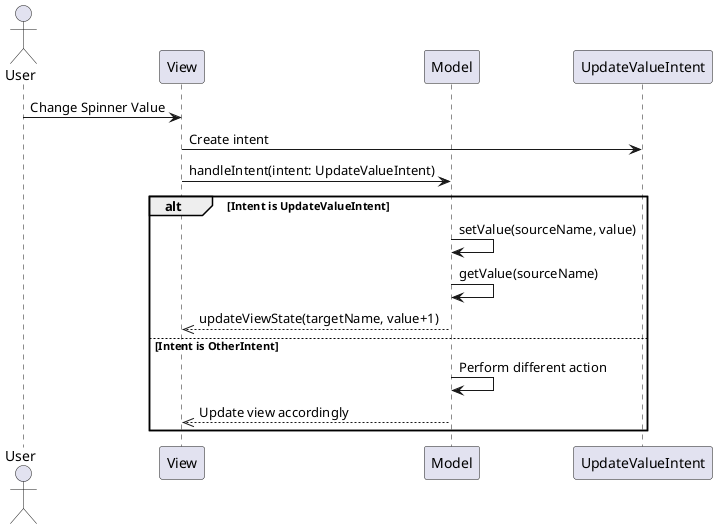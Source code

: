 @startuml

actor User
participant View
participant Model
participant UpdateValueIntent

User -> View : Change Spinner Value
View -> UpdateValueIntent : Create intent
View -> Model : handleIntent(intent: UpdateValueIntent)

alt Intent is UpdateValueIntent
    Model -> Model : setValue(sourceName, value)
    Model -> Model : getValue(sourceName)
    Model -->> View : updateViewState(targetName, value+1)
else Intent is OtherIntent
    Model -> Model : Perform different action
    Model -->> View : Update view accordingly
end

@enduml
